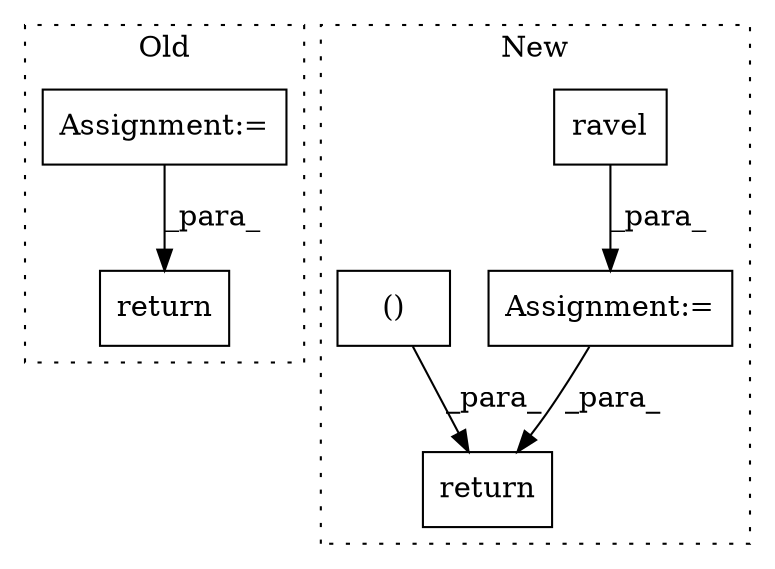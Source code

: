 digraph G {
subgraph cluster0 {
1 [label="return" a="41" s="628" l="7" shape="box"];
4 [label="Assignment:=" a="7" s="368" l="1" shape="box"];
label = "Old";
style="dotted";
}
subgraph cluster1 {
2 [label="ravel" a="32" s="346" l="7" shape="box"];
3 [label="return" a="41" s="359" l="7" shape="box"];
5 [label="()" a="106" s="418" l="33" shape="box"];
6 [label="Assignment:=" a="7" s="334" l="1" shape="box"];
label = "New";
style="dotted";
}
2 -> 6 [label="_para_"];
4 -> 1 [label="_para_"];
5 -> 3 [label="_para_"];
6 -> 3 [label="_para_"];
}